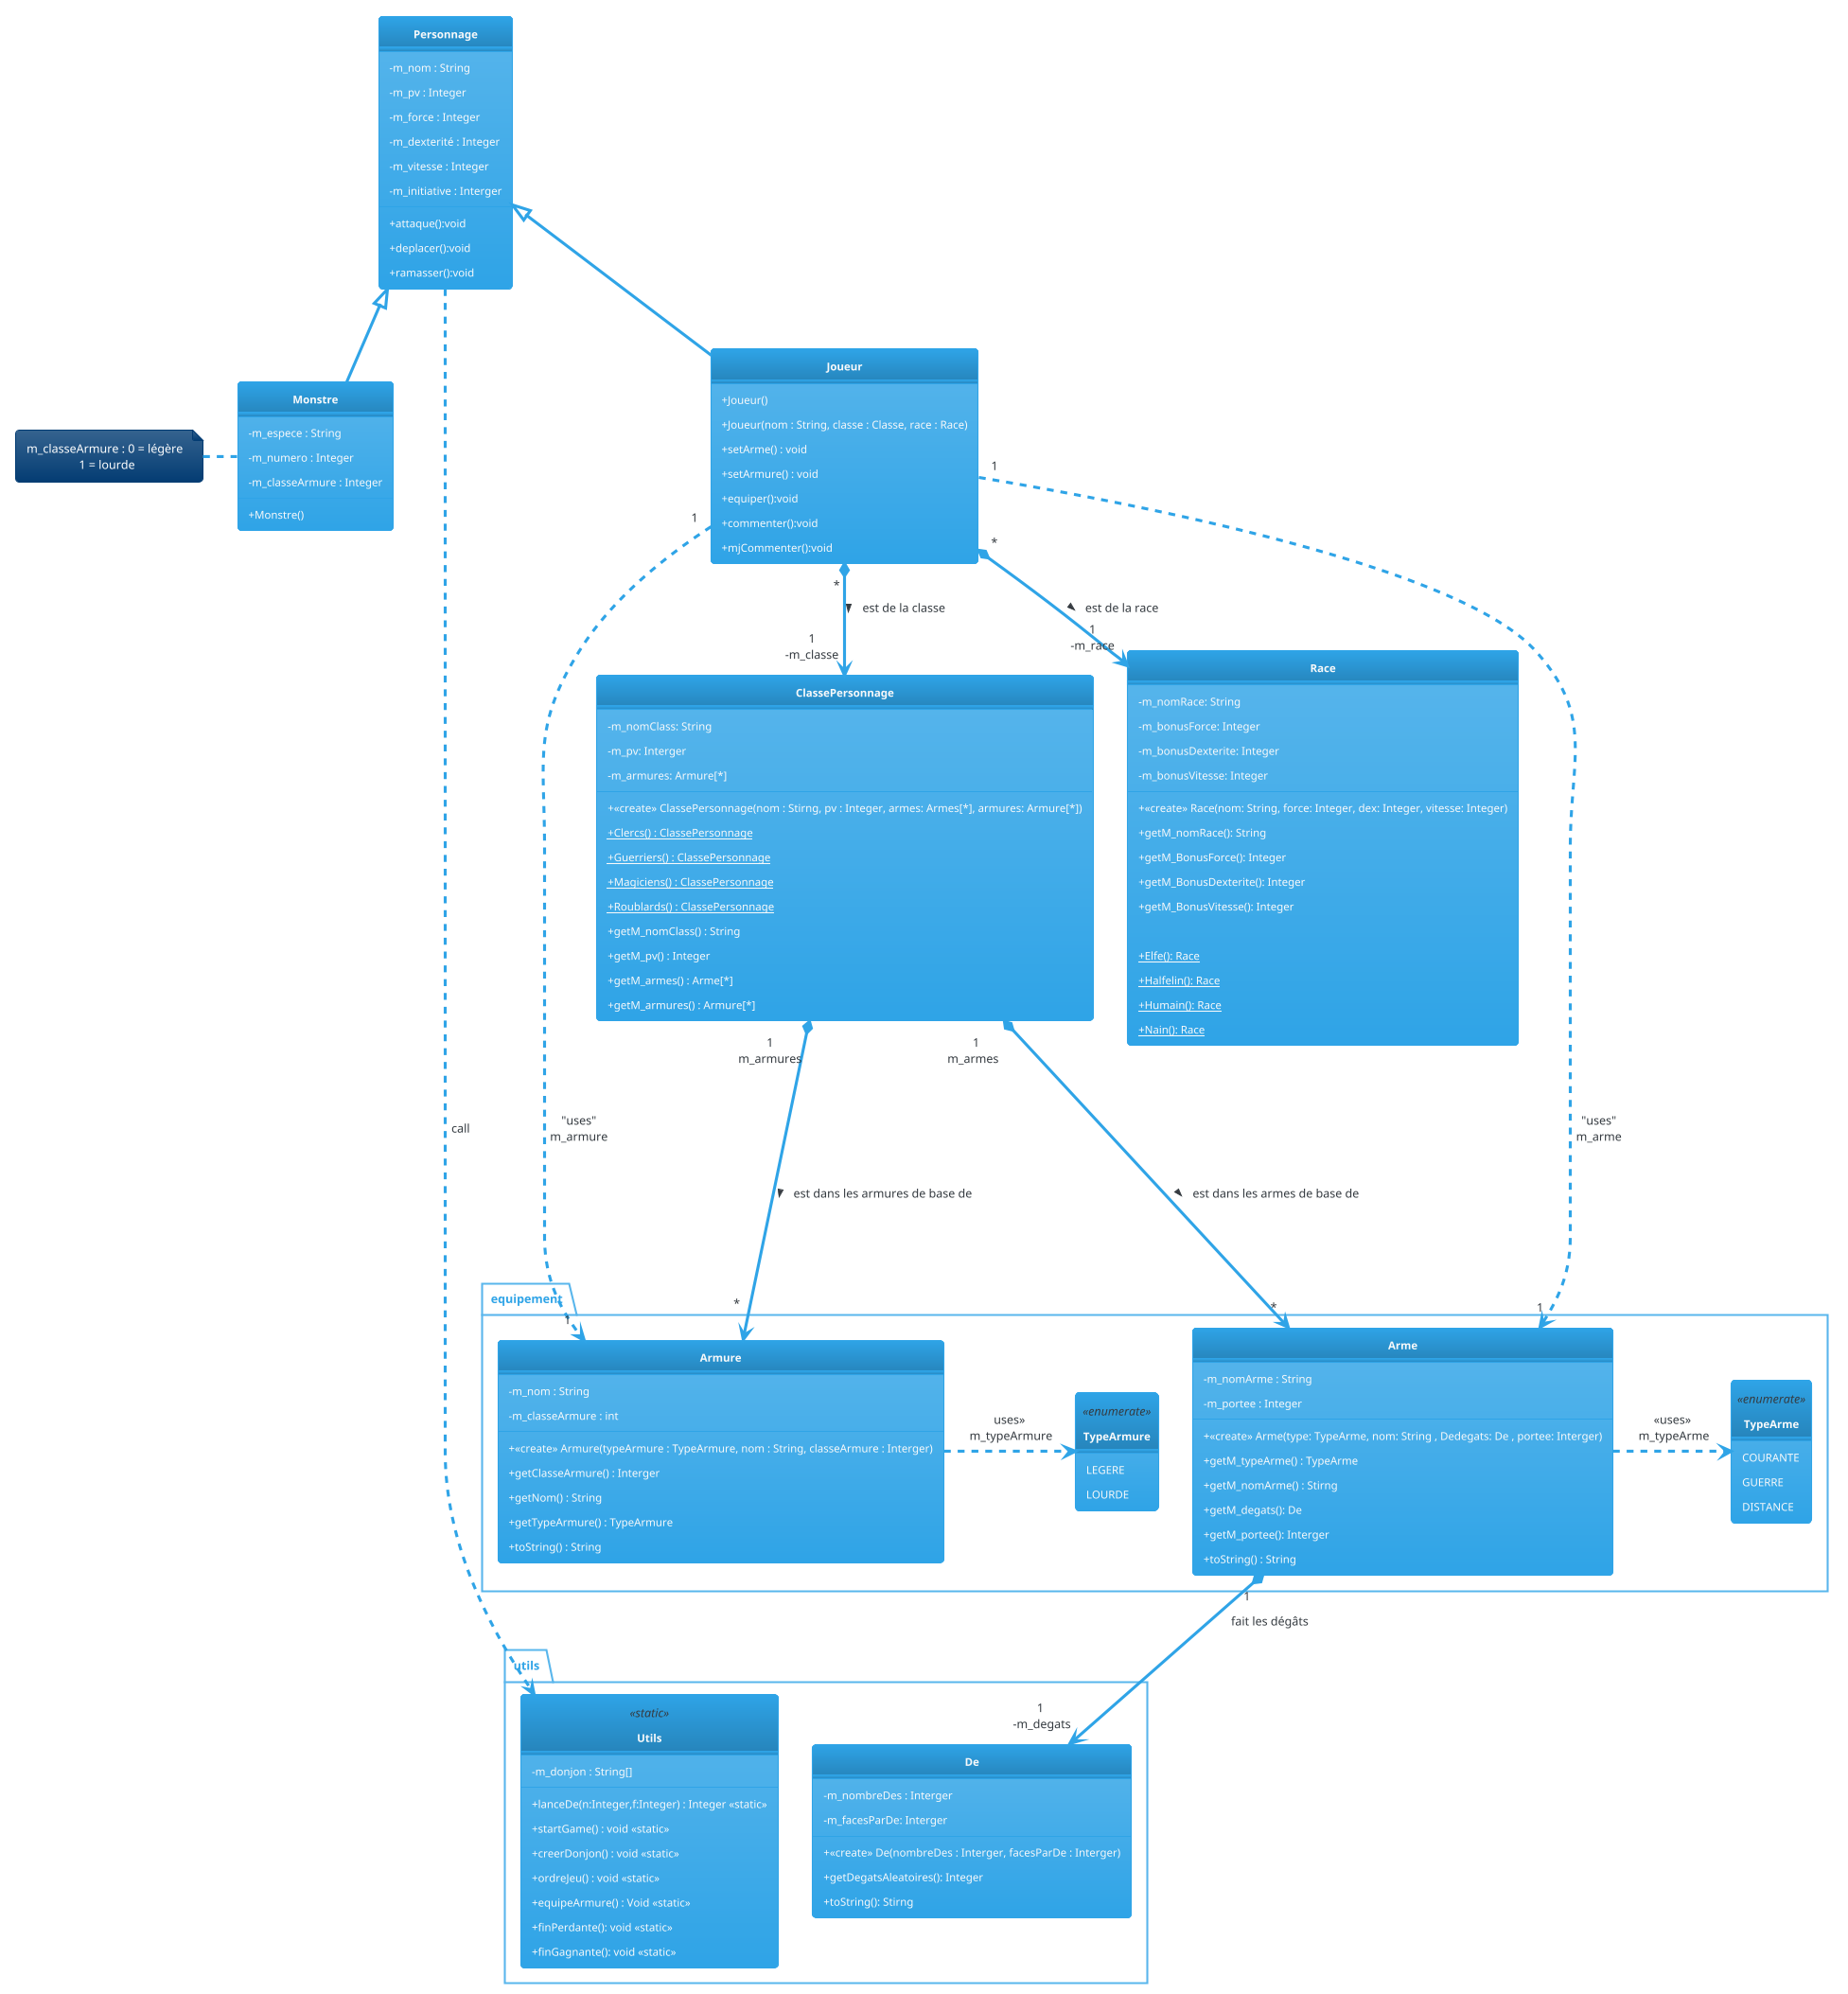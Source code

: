 @startuml
'https://plantuml.com/use-case-diagram
!theme cerulean
skinparam style strictuml
skinparam classFontStyle Bold
skinparam classAttributeIconSize 0
hide empty members

package equipement
{

' Class Arme
  class Arme{
    - m_nomArme : String
    - m_portee : Integer
    + <<create>> Arme(type: TypeArme, nom: String , Dedegats: De , portee: Interger)
    + getM_typeArme() : TypeArme
    + getM_nomArme() : Stirng
    + getM_degats(): De
    + getM_portee(): Interger
    + toString() : String
}
  enum TypeArme <<enumerate>>
  {
  COURANTE
  GUERRE
  DISTANCE
  }
' Class Armure
class Armure{
    - m_nom : String
    - m_classeArmure : int
    + <<create>> Armure(typeArmure : TypeArmure, nom : String, classeArmure : Interger)
    + getClasseArmure() : Interger
    + getNom() : String
    + getTypeArmure() : TypeArmure
    + toString() : String
}

enum TypeArmure <<enumerate>>
{
  LEGERE
  LOURDE
}
}
class Personnage{
    -m_nom : String
    -m_pv : Integer
    -m_force : Integer
    -m_dexterité : Integer
    -m_vitesse : Integer
    -m_initiative : Interger
    +attaque():void
    +deplacer():void
    +ramasser():void
}

class Joueur{
    +Joueur()
    +Joueur(nom : String, classe : Classe, race : Race)
    +setArme() : void
    +setArmure() : void
    +equiper():void
    +commenter():void
    +mjCommenter():void
}

class Monstre {
    +Monstre()
    -m_espece : String
    -m_numero : Integer
    -m_classeArmure : Integer
}

note left of Monstre
m_classeArmure : 0 = légère
                 1 = lourde
end note

  class ClassePersonnage {
    - m_nomClass: String
    - m_pv: Interger
    - m_armures: Armure[*]

    + <<create>> ClassePersonnage(nom : Stirng, pv : Integer, armes: Armes[*], armures: Armure[*])
    + {static} Clercs() : ClassePersonnage
    + {static} Guerriers() : ClassePersonnage
    + {static} Magiciens() : ClassePersonnage
    + {static} Roublards() : ClassePersonnage
    + getM_nomClass() : String
    + getM_pv() : Integer
    + getM_armes() : Arme[*]
    + getM_armures() : Armure[*]
}

class Race {
  - m_nomRace: String
  - m_bonusForce: Integer
  - m_bonusDexterite: Integer
  - m_bonusVitesse: Integer

  + <<create>> Race(nom: String, force: Integer, dex: Integer, vitesse: Integer)
  + getM_nomRace(): String
  + getM_BonusForce(): Integer
  + getM_BonusDexterite(): Integer
  + getM_BonusVitesse(): Integer

  + {static} Elfe(): Race
  + {static} Halfelin(): Race
  + {static} Humain(): Race
  + {static} Nain(): Race
}

package utils
{
  class Utils <<static>>{
    -m_donjon : String[]
    +lanceDe(n:Integer,f:Integer) : Integer <<static>>
    +startGame() : void <<static>>
    +creerDonjon() : void <<static>>
    +ordreJeu() : void <<static>>
    +equipeArmure() : Void <<static>>
    +finPerdante(): void <<static>>
    +finGagnante(): void <<static>>
  }
  class De
  {
    - m_nombreDes : Interger
    - m_facesParDe: Interger
    + <<create>> De(nombreDes : Interger, facesParDe : Interger)
    + getDegatsAleatoires(): Integer
    + toString(): Stirng
  }
}

Personnage <|-- Joueur
Personnage <|-- Monstre
Joueur "*" *--> "1\n-m_classe" ClassePersonnage :  est de la classe >
' Relation de Classe de Personnage
ClassePersonnage "1\nm_armes  " *----> "*" Arme:est dans les armes de base de >
ClassePersonnage "1\nm_armures" *----> "*\n" Armure : est dans les armures de base de >


Personnage .> Utils : "«call»"
Joueur "*" *--> "1\n-m_race" Race :  est de la race >
Joueur "1" .> "1" Arme : "uses"\nm_arme
Joueur "1" .> "1" Armure : "uses"\nm_armure

' Class Arme Relations
Arme .> TypeArme : "«uses»\n m_typeArme"
Arme "1" *--> "1\n -m_degats" De : fait les dégâts
' Class Armure Relations
Armure .> TypeArmure : "«uses»\n m_typeArmure""
@enduml